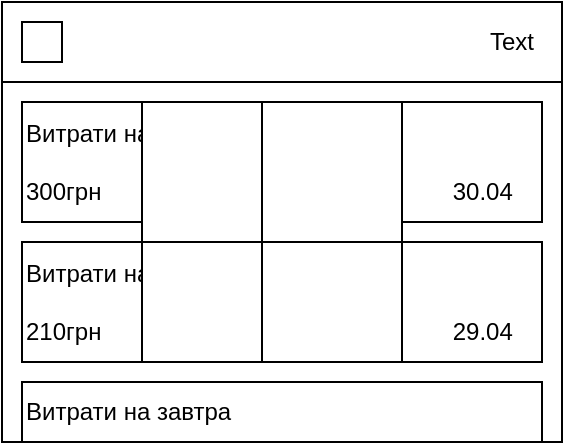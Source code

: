 <mxfile version="24.2.7" type="device">
  <diagram id="BC_MKwYOEIaLKkl20gw_" name="Сторінка-1">
    <mxGraphModel dx="477" dy="1407" grid="1" gridSize="10" guides="1" tooltips="1" connect="1" arrows="1" fold="1" page="1" pageScale="1" pageWidth="827" pageHeight="1169" math="0" shadow="0">
      <root>
        <mxCell id="0" />
        <mxCell id="1" parent="0" />
        <mxCell id="tG7uFUD7IvHij0ZzvA2e-1" value="" style="rounded=0;whiteSpace=wrap;html=1;" vertex="1" parent="1">
          <mxGeometry x="240" y="-40" width="280" height="40" as="geometry" />
        </mxCell>
        <mxCell id="tG7uFUD7IvHij0ZzvA2e-2" value="" style="rounded=0;whiteSpace=wrap;html=1;" vertex="1" parent="1">
          <mxGeometry x="240" width="280" height="180" as="geometry" />
        </mxCell>
        <mxCell id="tG7uFUD7IvHij0ZzvA2e-3" value="Витрати на сьогодні&lt;div&gt;&lt;br&gt;300грн &lt;span style=&quot;white-space: pre;&quot;&gt;&#x9;&lt;/span&gt;&lt;span style=&quot;white-space: pre;&quot;&gt;&#x9;&lt;/span&gt;&lt;span style=&quot;white-space: pre;&quot;&gt;&#x9;&lt;/span&gt;&lt;span style=&quot;white-space: pre;&quot;&gt;&#x9;&lt;/span&gt;&lt;span style=&quot;white-space: pre;&quot;&gt;&#x9;&lt;span style=&quot;white-space: pre;&quot;&gt;&#x9;&lt;/span&gt;&lt;span style=&quot;white-space: pre;&quot;&gt;&#x9;&lt;/span&gt;&lt;/span&gt;30.04&lt;/div&gt;" style="rounded=0;whiteSpace=wrap;html=1;align=left;" vertex="1" parent="1">
          <mxGeometry x="250" y="10" width="260" height="60" as="geometry" />
        </mxCell>
        <mxCell id="tG7uFUD7IvHij0ZzvA2e-4" value="Витрати на завтра&lt;div&gt;&lt;br&gt;210грн &lt;span style=&quot;white-space: pre;&quot;&gt;&#x9;&lt;/span&gt;&lt;span style=&quot;white-space: pre;&quot;&gt;&#x9;&lt;/span&gt;&lt;span style=&quot;white-space: pre;&quot;&gt;&#x9;&lt;/span&gt;&lt;span style=&quot;white-space: pre;&quot;&gt;&#x9;&lt;span style=&quot;white-space: pre;&quot;&gt;&#x9;&lt;/span&gt;&lt;span style=&quot;white-space: pre;&quot;&gt;&#x9;&lt;/span&gt;&lt;/span&gt;&lt;span style=&quot;white-space: pre;&quot;&gt;&#x9;&lt;/span&gt;29.04&lt;/div&gt;" style="rounded=0;whiteSpace=wrap;html=1;align=left;" vertex="1" parent="1">
          <mxGeometry x="250" y="80" width="260" height="60" as="geometry" />
        </mxCell>
        <mxCell id="tG7uFUD7IvHij0ZzvA2e-5" value="Витрати на завтра" style="rounded=0;whiteSpace=wrap;html=1;align=left;" vertex="1" parent="1">
          <mxGeometry x="250" y="150" width="260" height="30" as="geometry" />
        </mxCell>
        <mxCell id="tG7uFUD7IvHij0ZzvA2e-6" value="" style="rounded=0;whiteSpace=wrap;html=1;" vertex="1" parent="1">
          <mxGeometry x="250" y="-30" width="20" height="20" as="geometry" />
        </mxCell>
        <mxCell id="tG7uFUD7IvHij0ZzvA2e-7" value="Text" style="text;html=1;align=center;verticalAlign=middle;whiteSpace=wrap;rounded=0;" vertex="1" parent="1">
          <mxGeometry x="480" y="-27.5" width="30" height="15" as="geometry" />
        </mxCell>
        <mxCell id="tG7uFUD7IvHij0ZzvA2e-8" value="" style="shape=internalStorage;whiteSpace=wrap;html=1;backgroundOutline=1;dx=60;dy=70;" vertex="1" parent="1">
          <mxGeometry x="310" y="10" width="130" height="130" as="geometry" />
        </mxCell>
      </root>
    </mxGraphModel>
  </diagram>
</mxfile>
